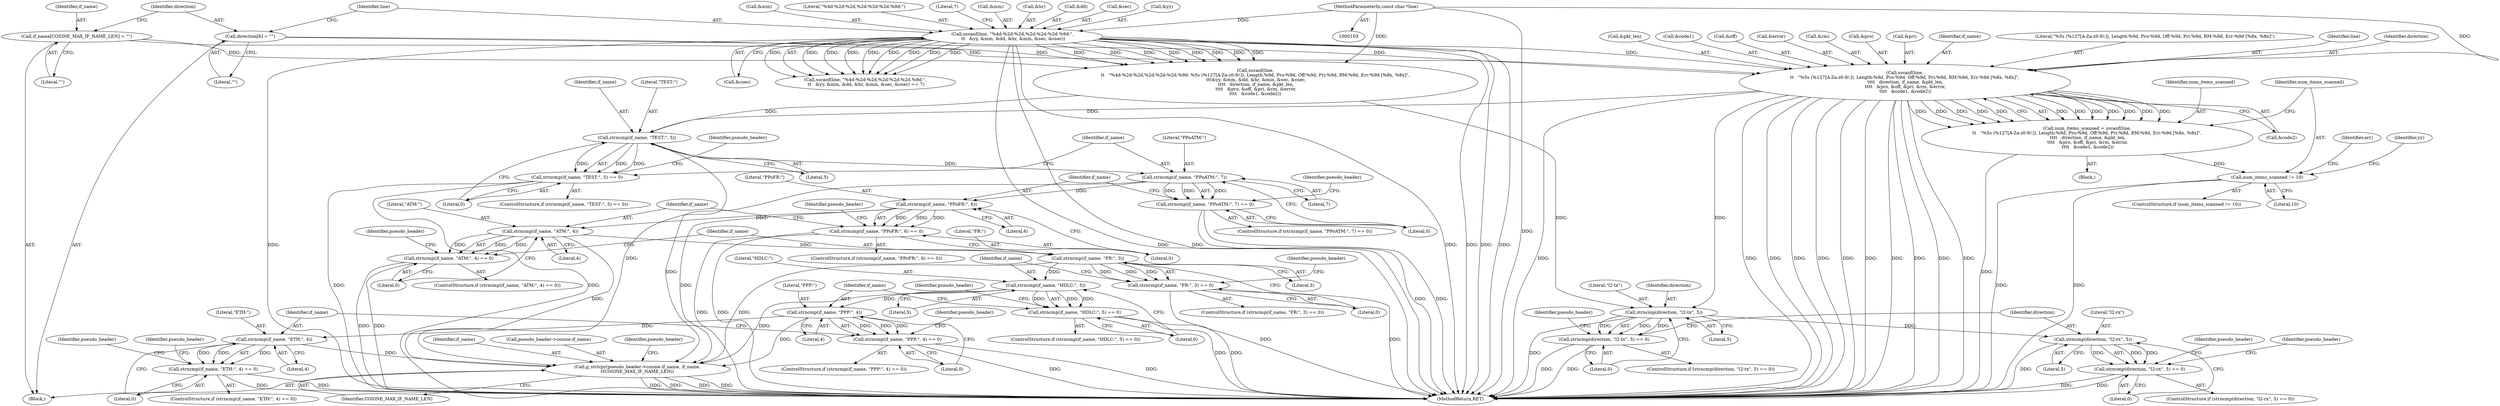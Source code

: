 digraph "0_wireshark_f5ec0afb766f19519ea9623152cca3bbe2229500_2@API" {
"1000220" [label="(Call,sscanf(line,\n\t\t   \"%5s (%127[A-Za-z0-9/:]), Length:%9d, Pro:%9d, Off:%9d, Pri:%9d, RM:%9d, Err:%9d [%8x, %8x]\",\n \t\t\t\t   direction, if_name, &pkt_len,\n \t\t\t\t   &pro, &off, &pri, &rm, &error,\n \t\t\t\t   &code1, &code2))"];
"1000143" [label="(Call,sscanf(line, \"%4d-%2d-%2d,%2d:%2d:%2d.%9d:\",\n \t\t   &yy, &mm, &dd, &hr, &min, &sec, &csec))"];
"1000105" [label="(MethodParameterIn,const char *line)"];
"1000137" [label="(Call,direction[6] = \"\")"];
"1000133" [label="(Call,if_name[COSINE_MAX_IF_NAME_LEN] = \"\")"];
"1000218" [label="(Call,num_items_scanned = sscanf(line,\n\t\t   \"%5s (%127[A-Za-z0-9/:]), Length:%9d, Pro:%9d, Off:%9d, Pri:%9d, RM:%9d, Err:%9d [%8x, %8x]\",\n \t\t\t\t   direction, if_name, &pkt_len,\n \t\t\t\t   &pro, &off, &pri, &rm, &error,\n \t\t\t\t   &code1, &code2))"];
"1000242" [label="(Call,num_items_scanned != 10)"];
"1000350" [label="(Call,strncmp(if_name, \"TEST:\", 5))"];
"1000349" [label="(Call,strncmp(if_name, \"TEST:\", 5) == 0)"];
"1000366" [label="(Call,strncmp(if_name, \"PPoATM:\", 7))"];
"1000365" [label="(Call,strncmp(if_name, \"PPoATM:\", 7) == 0)"];
"1000382" [label="(Call,strncmp(if_name, \"PPoFR:\", 6))"];
"1000381" [label="(Call,strncmp(if_name, \"PPoFR:\", 6) == 0)"];
"1000398" [label="(Call,strncmp(if_name, \"ATM:\", 4))"];
"1000397" [label="(Call,strncmp(if_name, \"ATM:\", 4) == 0)"];
"1000414" [label="(Call,strncmp(if_name, \"FR:\", 3))"];
"1000413" [label="(Call,strncmp(if_name, \"FR:\", 3) == 0)"];
"1000430" [label="(Call,strncmp(if_name, \"HDLC:\", 5))"];
"1000429" [label="(Call,strncmp(if_name, \"HDLC:\", 5) == 0)"];
"1000446" [label="(Call,strncmp(if_name, \"PPP:\", 4))"];
"1000445" [label="(Call,strncmp(if_name, \"PPP:\", 4) == 0)"];
"1000462" [label="(Call,strncmp(if_name, \"ETH:\", 4))"];
"1000461" [label="(Call,strncmp(if_name, \"ETH:\", 4) == 0)"];
"1000515" [label="(Call,g_strlcpy(pseudo_header->cosine.if_name, if_name,\n\t\tCOSINE_MAX_IF_NAME_LEN))"];
"1000486" [label="(Call,strncmp(direction, \"l2-tx\", 5))"];
"1000485" [label="(Call,strncmp(direction, \"l2-tx\", 5) == 0)"];
"1000502" [label="(Call,strncmp(direction, \"l2-rx\", 5))"];
"1000501" [label="(Call,strncmp(direction, \"l2-rx\", 5) == 0)"];
"1000242" [label="(Call,num_items_scanned != 10)"];
"1000385" [label="(Literal,6)"];
"1000486" [label="(Call,strncmp(direction, \"l2-tx\", 5))"];
"1000243" [label="(Identifier,num_items_scanned)"];
"1000349" [label="(Call,strncmp(if_name, \"TEST:\", 5) == 0)"];
"1000220" [label="(Call,sscanf(line,\n\t\t   \"%5s (%127[A-Za-z0-9/:]), Length:%9d, Pro:%9d, Off:%9d, Pri:%9d, RM:%9d, Err:%9d [%8x, %8x]\",\n \t\t\t\t   direction, if_name, &pkt_len,\n \t\t\t\t   &pro, &off, &pri, &rm, &error,\n \t\t\t\t   &code1, &code2))"];
"1000445" [label="(Call,strncmp(if_name, \"PPP:\", 4) == 0)"];
"1000462" [label="(Call,strncmp(if_name, \"ETH:\", 4))"];
"1000464" [label="(Literal,\"ETH:\")"];
"1000522" [label="(Identifier,COSINE_MAX_IF_NAME_LEN)"];
"1000137" [label="(Call,direction[6] = \"\")"];
"1000386" [label="(Literal,0)"];
"1000381" [label="(Call,strncmp(if_name, \"PPoFR:\", 6) == 0)"];
"1000487" [label="(Identifier,direction)"];
"1000380" [label="(ControlStructure,if (strncmp(if_name, \"PPoFR:\", 6) == 0))"];
"1000505" [label="(Literal,5)"];
"1000219" [label="(Identifier,num_items_scanned)"];
"1000156" [label="(Call,&sec)"];
"1000460" [label="(ControlStructure,if (strncmp(if_name, \"ETH:\", 4) == 0))"];
"1000146" [label="(Call,&yy)"];
"1000511" [label="(Identifier,pseudo_header)"];
"1000217" [label="(Block,)"];
"1000402" [label="(Literal,0)"];
"1000461" [label="(Call,strncmp(if_name, \"ETH:\", 4) == 0)"];
"1000233" [label="(Call,&rm)"];
"1000241" [label="(ControlStructure,if (num_items_scanned != 10))"];
"1000154" [label="(Call,&min)"];
"1000463" [label="(Identifier,if_name)"];
"1000145" [label="(Literal,\"%4d-%2d-%2d,%2d:%2d:%2d.%9d:\")"];
"1000447" [label="(Identifier,if_name)"];
"1000431" [label="(Identifier,if_name)"];
"1000484" [label="(ControlStructure,if (strncmp(direction, \"l2-tx\", 5) == 0))"];
"1000352" [label="(Literal,\"TEST:\")"];
"1000227" [label="(Call,&pro)"];
"1000144" [label="(Identifier,line)"];
"1000503" [label="(Identifier,direction)"];
"1000495" [label="(Identifier,pseudo_header)"];
"1000401" [label="(Literal,4)"];
"1000367" [label="(Identifier,if_name)"];
"1000446" [label="(Call,strncmp(if_name, \"PPP:\", 4))"];
"1000143" [label="(Call,sscanf(line, \"%4d-%2d-%2d,%2d:%2d:%2d.%9d:\",\n \t\t   &yy, &mm, &dd, &hr, &min, &sec, &csec))"];
"1000398" [label="(Call,strncmp(if_name, \"ATM:\", 4))"];
"1000248" [label="(Identifier,err)"];
"1000414" [label="(Call,strncmp(if_name, \"FR:\", 3))"];
"1000432" [label="(Literal,\"HDLC:\")"];
"1000142" [label="(Call,sscanf(line, \"%4d-%2d-%2d,%2d:%2d:%2d.%9d:\",\n \t\t   &yy, &mm, &dd, &hr, &min, &sec, &csec) == 7)"];
"1000164" [label="(Call,sscanf(line,\n\t\t   \"%4d-%2d-%2d,%2d:%2d:%2d.%9d: %5s (%127[A-Za-z0-9/:]), Length:%9d, Pro:%9d, Off:%9d, Pri:%9d, RM:%9d, Err:%9d [%8x, %8x]\",\n \t\t\t&yy, &mm, &dd, &hr, &min, &sec, &csec,\n \t\t\t\t   direction, if_name, &pkt_len,\n \t\t\t\t   &pro, &off, &pri, &rm, &error,\n\t\t\t\t   &code1, &code2))"];
"1000160" [label="(Literal,7)"];
"1000488" [label="(Literal,\"l2-tx\")"];
"1000375" [label="(Identifier,pseudo_header)"];
"1000489" [label="(Literal,5)"];
"1000433" [label="(Literal,5)"];
"1000423" [label="(Identifier,pseudo_header)"];
"1000407" [label="(Identifier,pseudo_header)"];
"1000428" [label="(ControlStructure,if (strncmp(if_name, \"HDLC:\", 5) == 0))"];
"1000244" [label="(Literal,10)"];
"1000400" [label="(Literal,\"ATM:\")"];
"1000383" [label="(Identifier,if_name)"];
"1000365" [label="(Call,strncmp(if_name, \"PPoATM:\", 7) == 0)"];
"1000231" [label="(Call,&pri)"];
"1000521" [label="(Identifier,if_name)"];
"1000351" [label="(Identifier,if_name)"];
"1000444" [label="(ControlStructure,if (strncmp(if_name, \"PPP:\", 4) == 0))"];
"1000348" [label="(ControlStructure,if (strncmp(if_name, \"TEST:\", 5) == 0))"];
"1000370" [label="(Literal,0)"];
"1000224" [label="(Identifier,if_name)"];
"1000490" [label="(Literal,0)"];
"1000222" [label="(Literal,\"%5s (%127[A-Za-z0-9/:]), Length:%9d, Pro:%9d, Off:%9d, Pri:%9d, RM:%9d, Err:%9d [%8x, %8x]\")"];
"1000448" [label="(Literal,\"PPP:\")"];
"1000485" [label="(Call,strncmp(direction, \"l2-tx\", 5) == 0)"];
"1000359" [label="(Identifier,pseudo_header)"];
"1000480" [label="(Identifier,pseudo_header)"];
"1000465" [label="(Literal,4)"];
"1000148" [label="(Call,&mm)"];
"1000108" [label="(Block,)"];
"1000449" [label="(Literal,4)"];
"1000354" [label="(Literal,0)"];
"1000133" [label="(Call,if_name[COSINE_MAX_IF_NAME_LEN] = \"\")"];
"1000560" [label="(MethodReturn,RET)"];
"1000368" [label="(Literal,\"PPoATM:\")"];
"1000134" [label="(Identifier,if_name)"];
"1000152" [label="(Call,&hr)"];
"1000516" [label="(Call,pseudo_header->cosine.if_name)"];
"1000417" [label="(Literal,3)"];
"1000105" [label="(MethodParameterIn,const char *line)"];
"1000150" [label="(Call,&dd)"];
"1000259" [label="(Identifier,yy)"];
"1000158" [label="(Call,&csec)"];
"1000384" [label="(Literal,\"PPoFR:\")"];
"1000515" [label="(Call,g_strlcpy(pseudo_header->cosine.if_name, if_name,\n\t\tCOSINE_MAX_IF_NAME_LEN))"];
"1000369" [label="(Literal,7)"];
"1000364" [label="(ControlStructure,if (strncmp(if_name, \"PPoATM:\", 7) == 0))"];
"1000439" [label="(Identifier,pseudo_header)"];
"1000139" [label="(Literal,\"\")"];
"1000382" [label="(Call,strncmp(if_name, \"PPoFR:\", 6))"];
"1000413" [label="(Call,strncmp(if_name, \"FR:\", 3) == 0)"];
"1000526" [label="(Identifier,pseudo_header)"];
"1000500" [label="(ControlStructure,if (strncmp(direction, \"l2-rx\", 5) == 0))"];
"1000221" [label="(Identifier,line)"];
"1000223" [label="(Identifier,direction)"];
"1000416" [label="(Literal,\"FR:\")"];
"1000225" [label="(Call,&pkt_len)"];
"1000518" [label="(Identifier,pseudo_header)"];
"1000502" [label="(Call,strncmp(direction, \"l2-rx\", 5))"];
"1000466" [label="(Literal,0)"];
"1000504" [label="(Literal,\"l2-rx\")"];
"1000471" [label="(Identifier,pseudo_header)"];
"1000353" [label="(Literal,5)"];
"1000418" [label="(Literal,0)"];
"1000138" [label="(Identifier,direction)"];
"1000135" [label="(Literal,\"\")"];
"1000391" [label="(Identifier,pseudo_header)"];
"1000501" [label="(Call,strncmp(direction, \"l2-rx\", 5) == 0)"];
"1000237" [label="(Call,&code1)"];
"1000396" [label="(ControlStructure,if (strncmp(if_name, \"ATM:\", 4) == 0))"];
"1000229" [label="(Call,&off)"];
"1000506" [label="(Literal,0)"];
"1000429" [label="(Call,strncmp(if_name, \"HDLC:\", 5) == 0)"];
"1000235" [label="(Call,&error)"];
"1000397" [label="(Call,strncmp(if_name, \"ATM:\", 4) == 0)"];
"1000350" [label="(Call,strncmp(if_name, \"TEST:\", 5))"];
"1000399" [label="(Identifier,if_name)"];
"1000434" [label="(Literal,0)"];
"1000450" [label="(Literal,0)"];
"1000430" [label="(Call,strncmp(if_name, \"HDLC:\", 5))"];
"1000412" [label="(ControlStructure,if (strncmp(if_name, \"FR:\", 3) == 0))"];
"1000455" [label="(Identifier,pseudo_header)"];
"1000218" [label="(Call,num_items_scanned = sscanf(line,\n\t\t   \"%5s (%127[A-Za-z0-9/:]), Length:%9d, Pro:%9d, Off:%9d, Pri:%9d, RM:%9d, Err:%9d [%8x, %8x]\",\n \t\t\t\t   direction, if_name, &pkt_len,\n \t\t\t\t   &pro, &off, &pri, &rm, &error,\n \t\t\t\t   &code1, &code2))"];
"1000415" [label="(Identifier,if_name)"];
"1000239" [label="(Call,&code2)"];
"1000366" [label="(Call,strncmp(if_name, \"PPoATM:\", 7))"];
"1000220" -> "1000218"  [label="AST: "];
"1000220" -> "1000239"  [label="CFG: "];
"1000221" -> "1000220"  [label="AST: "];
"1000222" -> "1000220"  [label="AST: "];
"1000223" -> "1000220"  [label="AST: "];
"1000224" -> "1000220"  [label="AST: "];
"1000225" -> "1000220"  [label="AST: "];
"1000227" -> "1000220"  [label="AST: "];
"1000229" -> "1000220"  [label="AST: "];
"1000231" -> "1000220"  [label="AST: "];
"1000233" -> "1000220"  [label="AST: "];
"1000235" -> "1000220"  [label="AST: "];
"1000237" -> "1000220"  [label="AST: "];
"1000239" -> "1000220"  [label="AST: "];
"1000218" -> "1000220"  [label="CFG: "];
"1000220" -> "1000560"  [label="DDG: "];
"1000220" -> "1000560"  [label="DDG: "];
"1000220" -> "1000560"  [label="DDG: "];
"1000220" -> "1000560"  [label="DDG: "];
"1000220" -> "1000560"  [label="DDG: "];
"1000220" -> "1000560"  [label="DDG: "];
"1000220" -> "1000560"  [label="DDG: "];
"1000220" -> "1000560"  [label="DDG: "];
"1000220" -> "1000560"  [label="DDG: "];
"1000220" -> "1000560"  [label="DDG: "];
"1000220" -> "1000560"  [label="DDG: "];
"1000220" -> "1000218"  [label="DDG: "];
"1000220" -> "1000218"  [label="DDG: "];
"1000220" -> "1000218"  [label="DDG: "];
"1000220" -> "1000218"  [label="DDG: "];
"1000220" -> "1000218"  [label="DDG: "];
"1000220" -> "1000218"  [label="DDG: "];
"1000220" -> "1000218"  [label="DDG: "];
"1000220" -> "1000218"  [label="DDG: "];
"1000220" -> "1000218"  [label="DDG: "];
"1000220" -> "1000218"  [label="DDG: "];
"1000220" -> "1000218"  [label="DDG: "];
"1000220" -> "1000218"  [label="DDG: "];
"1000143" -> "1000220"  [label="DDG: "];
"1000105" -> "1000220"  [label="DDG: "];
"1000137" -> "1000220"  [label="DDG: "];
"1000133" -> "1000220"  [label="DDG: "];
"1000220" -> "1000350"  [label="DDG: "];
"1000220" -> "1000486"  [label="DDG: "];
"1000143" -> "1000142"  [label="AST: "];
"1000143" -> "1000158"  [label="CFG: "];
"1000144" -> "1000143"  [label="AST: "];
"1000145" -> "1000143"  [label="AST: "];
"1000146" -> "1000143"  [label="AST: "];
"1000148" -> "1000143"  [label="AST: "];
"1000150" -> "1000143"  [label="AST: "];
"1000152" -> "1000143"  [label="AST: "];
"1000154" -> "1000143"  [label="AST: "];
"1000156" -> "1000143"  [label="AST: "];
"1000158" -> "1000143"  [label="AST: "];
"1000160" -> "1000143"  [label="CFG: "];
"1000143" -> "1000560"  [label="DDG: "];
"1000143" -> "1000560"  [label="DDG: "];
"1000143" -> "1000560"  [label="DDG: "];
"1000143" -> "1000560"  [label="DDG: "];
"1000143" -> "1000560"  [label="DDG: "];
"1000143" -> "1000560"  [label="DDG: "];
"1000143" -> "1000560"  [label="DDG: "];
"1000143" -> "1000142"  [label="DDG: "];
"1000143" -> "1000142"  [label="DDG: "];
"1000143" -> "1000142"  [label="DDG: "];
"1000143" -> "1000142"  [label="DDG: "];
"1000143" -> "1000142"  [label="DDG: "];
"1000143" -> "1000142"  [label="DDG: "];
"1000143" -> "1000142"  [label="DDG: "];
"1000143" -> "1000142"  [label="DDG: "];
"1000143" -> "1000142"  [label="DDG: "];
"1000105" -> "1000143"  [label="DDG: "];
"1000143" -> "1000164"  [label="DDG: "];
"1000143" -> "1000164"  [label="DDG: "];
"1000143" -> "1000164"  [label="DDG: "];
"1000143" -> "1000164"  [label="DDG: "];
"1000143" -> "1000164"  [label="DDG: "];
"1000143" -> "1000164"  [label="DDG: "];
"1000143" -> "1000164"  [label="DDG: "];
"1000143" -> "1000164"  [label="DDG: "];
"1000105" -> "1000103"  [label="AST: "];
"1000105" -> "1000560"  [label="DDG: "];
"1000105" -> "1000164"  [label="DDG: "];
"1000137" -> "1000108"  [label="AST: "];
"1000137" -> "1000139"  [label="CFG: "];
"1000138" -> "1000137"  [label="AST: "];
"1000139" -> "1000137"  [label="AST: "];
"1000144" -> "1000137"  [label="CFG: "];
"1000137" -> "1000164"  [label="DDG: "];
"1000133" -> "1000108"  [label="AST: "];
"1000133" -> "1000135"  [label="CFG: "];
"1000134" -> "1000133"  [label="AST: "];
"1000135" -> "1000133"  [label="AST: "];
"1000138" -> "1000133"  [label="CFG: "];
"1000133" -> "1000164"  [label="DDG: "];
"1000218" -> "1000217"  [label="AST: "];
"1000219" -> "1000218"  [label="AST: "];
"1000243" -> "1000218"  [label="CFG: "];
"1000218" -> "1000560"  [label="DDG: "];
"1000218" -> "1000242"  [label="DDG: "];
"1000242" -> "1000241"  [label="AST: "];
"1000242" -> "1000244"  [label="CFG: "];
"1000243" -> "1000242"  [label="AST: "];
"1000244" -> "1000242"  [label="AST: "];
"1000248" -> "1000242"  [label="CFG: "];
"1000259" -> "1000242"  [label="CFG: "];
"1000242" -> "1000560"  [label="DDG: "];
"1000242" -> "1000560"  [label="DDG: "];
"1000350" -> "1000349"  [label="AST: "];
"1000350" -> "1000353"  [label="CFG: "];
"1000351" -> "1000350"  [label="AST: "];
"1000352" -> "1000350"  [label="AST: "];
"1000353" -> "1000350"  [label="AST: "];
"1000354" -> "1000350"  [label="CFG: "];
"1000350" -> "1000349"  [label="DDG: "];
"1000350" -> "1000349"  [label="DDG: "];
"1000350" -> "1000349"  [label="DDG: "];
"1000164" -> "1000350"  [label="DDG: "];
"1000350" -> "1000366"  [label="DDG: "];
"1000350" -> "1000515"  [label="DDG: "];
"1000349" -> "1000348"  [label="AST: "];
"1000349" -> "1000354"  [label="CFG: "];
"1000354" -> "1000349"  [label="AST: "];
"1000359" -> "1000349"  [label="CFG: "];
"1000367" -> "1000349"  [label="CFG: "];
"1000349" -> "1000560"  [label="DDG: "];
"1000349" -> "1000560"  [label="DDG: "];
"1000366" -> "1000365"  [label="AST: "];
"1000366" -> "1000369"  [label="CFG: "];
"1000367" -> "1000366"  [label="AST: "];
"1000368" -> "1000366"  [label="AST: "];
"1000369" -> "1000366"  [label="AST: "];
"1000370" -> "1000366"  [label="CFG: "];
"1000366" -> "1000365"  [label="DDG: "];
"1000366" -> "1000365"  [label="DDG: "];
"1000366" -> "1000365"  [label="DDG: "];
"1000366" -> "1000382"  [label="DDG: "];
"1000366" -> "1000515"  [label="DDG: "];
"1000365" -> "1000364"  [label="AST: "];
"1000365" -> "1000370"  [label="CFG: "];
"1000370" -> "1000365"  [label="AST: "];
"1000375" -> "1000365"  [label="CFG: "];
"1000383" -> "1000365"  [label="CFG: "];
"1000365" -> "1000560"  [label="DDG: "];
"1000365" -> "1000560"  [label="DDG: "];
"1000382" -> "1000381"  [label="AST: "];
"1000382" -> "1000385"  [label="CFG: "];
"1000383" -> "1000382"  [label="AST: "];
"1000384" -> "1000382"  [label="AST: "];
"1000385" -> "1000382"  [label="AST: "];
"1000386" -> "1000382"  [label="CFG: "];
"1000382" -> "1000381"  [label="DDG: "];
"1000382" -> "1000381"  [label="DDG: "];
"1000382" -> "1000381"  [label="DDG: "];
"1000382" -> "1000398"  [label="DDG: "];
"1000382" -> "1000515"  [label="DDG: "];
"1000381" -> "1000380"  [label="AST: "];
"1000381" -> "1000386"  [label="CFG: "];
"1000386" -> "1000381"  [label="AST: "];
"1000391" -> "1000381"  [label="CFG: "];
"1000399" -> "1000381"  [label="CFG: "];
"1000381" -> "1000560"  [label="DDG: "];
"1000381" -> "1000560"  [label="DDG: "];
"1000398" -> "1000397"  [label="AST: "];
"1000398" -> "1000401"  [label="CFG: "];
"1000399" -> "1000398"  [label="AST: "];
"1000400" -> "1000398"  [label="AST: "];
"1000401" -> "1000398"  [label="AST: "];
"1000402" -> "1000398"  [label="CFG: "];
"1000398" -> "1000397"  [label="DDG: "];
"1000398" -> "1000397"  [label="DDG: "];
"1000398" -> "1000397"  [label="DDG: "];
"1000398" -> "1000414"  [label="DDG: "];
"1000398" -> "1000515"  [label="DDG: "];
"1000397" -> "1000396"  [label="AST: "];
"1000397" -> "1000402"  [label="CFG: "];
"1000402" -> "1000397"  [label="AST: "];
"1000407" -> "1000397"  [label="CFG: "];
"1000415" -> "1000397"  [label="CFG: "];
"1000397" -> "1000560"  [label="DDG: "];
"1000397" -> "1000560"  [label="DDG: "];
"1000414" -> "1000413"  [label="AST: "];
"1000414" -> "1000417"  [label="CFG: "];
"1000415" -> "1000414"  [label="AST: "];
"1000416" -> "1000414"  [label="AST: "];
"1000417" -> "1000414"  [label="AST: "];
"1000418" -> "1000414"  [label="CFG: "];
"1000414" -> "1000413"  [label="DDG: "];
"1000414" -> "1000413"  [label="DDG: "];
"1000414" -> "1000413"  [label="DDG: "];
"1000414" -> "1000430"  [label="DDG: "];
"1000414" -> "1000515"  [label="DDG: "];
"1000413" -> "1000412"  [label="AST: "];
"1000413" -> "1000418"  [label="CFG: "];
"1000418" -> "1000413"  [label="AST: "];
"1000423" -> "1000413"  [label="CFG: "];
"1000431" -> "1000413"  [label="CFG: "];
"1000413" -> "1000560"  [label="DDG: "];
"1000413" -> "1000560"  [label="DDG: "];
"1000430" -> "1000429"  [label="AST: "];
"1000430" -> "1000433"  [label="CFG: "];
"1000431" -> "1000430"  [label="AST: "];
"1000432" -> "1000430"  [label="AST: "];
"1000433" -> "1000430"  [label="AST: "];
"1000434" -> "1000430"  [label="CFG: "];
"1000430" -> "1000429"  [label="DDG: "];
"1000430" -> "1000429"  [label="DDG: "];
"1000430" -> "1000429"  [label="DDG: "];
"1000430" -> "1000446"  [label="DDG: "];
"1000430" -> "1000515"  [label="DDG: "];
"1000429" -> "1000428"  [label="AST: "];
"1000429" -> "1000434"  [label="CFG: "];
"1000434" -> "1000429"  [label="AST: "];
"1000439" -> "1000429"  [label="CFG: "];
"1000447" -> "1000429"  [label="CFG: "];
"1000429" -> "1000560"  [label="DDG: "];
"1000429" -> "1000560"  [label="DDG: "];
"1000446" -> "1000445"  [label="AST: "];
"1000446" -> "1000449"  [label="CFG: "];
"1000447" -> "1000446"  [label="AST: "];
"1000448" -> "1000446"  [label="AST: "];
"1000449" -> "1000446"  [label="AST: "];
"1000450" -> "1000446"  [label="CFG: "];
"1000446" -> "1000445"  [label="DDG: "];
"1000446" -> "1000445"  [label="DDG: "];
"1000446" -> "1000445"  [label="DDG: "];
"1000446" -> "1000462"  [label="DDG: "];
"1000446" -> "1000515"  [label="DDG: "];
"1000445" -> "1000444"  [label="AST: "];
"1000445" -> "1000450"  [label="CFG: "];
"1000450" -> "1000445"  [label="AST: "];
"1000455" -> "1000445"  [label="CFG: "];
"1000463" -> "1000445"  [label="CFG: "];
"1000445" -> "1000560"  [label="DDG: "];
"1000445" -> "1000560"  [label="DDG: "];
"1000462" -> "1000461"  [label="AST: "];
"1000462" -> "1000465"  [label="CFG: "];
"1000463" -> "1000462"  [label="AST: "];
"1000464" -> "1000462"  [label="AST: "];
"1000465" -> "1000462"  [label="AST: "];
"1000466" -> "1000462"  [label="CFG: "];
"1000462" -> "1000461"  [label="DDG: "];
"1000462" -> "1000461"  [label="DDG: "];
"1000462" -> "1000461"  [label="DDG: "];
"1000462" -> "1000515"  [label="DDG: "];
"1000461" -> "1000460"  [label="AST: "];
"1000461" -> "1000466"  [label="CFG: "];
"1000466" -> "1000461"  [label="AST: "];
"1000471" -> "1000461"  [label="CFG: "];
"1000480" -> "1000461"  [label="CFG: "];
"1000461" -> "1000560"  [label="DDG: "];
"1000461" -> "1000560"  [label="DDG: "];
"1000515" -> "1000108"  [label="AST: "];
"1000515" -> "1000522"  [label="CFG: "];
"1000516" -> "1000515"  [label="AST: "];
"1000521" -> "1000515"  [label="AST: "];
"1000522" -> "1000515"  [label="AST: "];
"1000526" -> "1000515"  [label="CFG: "];
"1000515" -> "1000560"  [label="DDG: "];
"1000515" -> "1000560"  [label="DDG: "];
"1000515" -> "1000560"  [label="DDG: "];
"1000515" -> "1000560"  [label="DDG: "];
"1000486" -> "1000485"  [label="AST: "];
"1000486" -> "1000489"  [label="CFG: "];
"1000487" -> "1000486"  [label="AST: "];
"1000488" -> "1000486"  [label="AST: "];
"1000489" -> "1000486"  [label="AST: "];
"1000490" -> "1000486"  [label="CFG: "];
"1000486" -> "1000560"  [label="DDG: "];
"1000486" -> "1000485"  [label="DDG: "];
"1000486" -> "1000485"  [label="DDG: "];
"1000486" -> "1000485"  [label="DDG: "];
"1000164" -> "1000486"  [label="DDG: "];
"1000486" -> "1000502"  [label="DDG: "];
"1000485" -> "1000484"  [label="AST: "];
"1000485" -> "1000490"  [label="CFG: "];
"1000490" -> "1000485"  [label="AST: "];
"1000495" -> "1000485"  [label="CFG: "];
"1000503" -> "1000485"  [label="CFG: "];
"1000485" -> "1000560"  [label="DDG: "];
"1000485" -> "1000560"  [label="DDG: "];
"1000502" -> "1000501"  [label="AST: "];
"1000502" -> "1000505"  [label="CFG: "];
"1000503" -> "1000502"  [label="AST: "];
"1000504" -> "1000502"  [label="AST: "];
"1000505" -> "1000502"  [label="AST: "];
"1000506" -> "1000502"  [label="CFG: "];
"1000502" -> "1000560"  [label="DDG: "];
"1000502" -> "1000501"  [label="DDG: "];
"1000502" -> "1000501"  [label="DDG: "];
"1000502" -> "1000501"  [label="DDG: "];
"1000501" -> "1000500"  [label="AST: "];
"1000501" -> "1000506"  [label="CFG: "];
"1000506" -> "1000501"  [label="AST: "];
"1000511" -> "1000501"  [label="CFG: "];
"1000518" -> "1000501"  [label="CFG: "];
"1000501" -> "1000560"  [label="DDG: "];
"1000501" -> "1000560"  [label="DDG: "];
}
